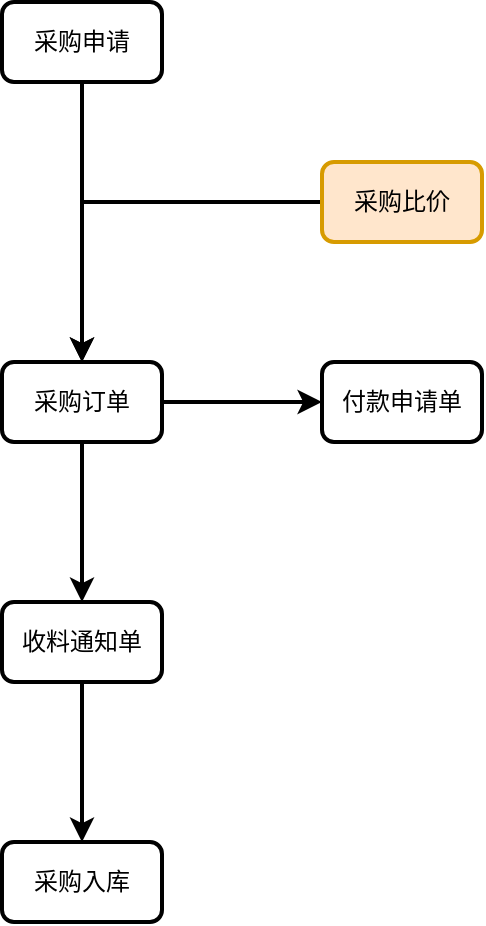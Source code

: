 <mxfile version="10.8.8" type="github"><diagram id="9SU7SMe0II45xcZdjwld" name="采购流程"><mxGraphModel dx="840" dy="436" grid="1" gridSize="10" guides="1" tooltips="1" connect="1" arrows="1" fold="1" page="1" pageScale="1" pageWidth="827" pageHeight="1169" math="0" shadow="0"><root><mxCell id="BnN1mJJpQ30uRBeghjIK-0"/><mxCell id="BnN1mJJpQ30uRBeghjIK-1" parent="BnN1mJJpQ30uRBeghjIK-0"/><mxCell id="BnN1mJJpQ30uRBeghjIK-2" value="" style="edgeStyle=orthogonalEdgeStyle;rounded=0;orthogonalLoop=1;jettySize=auto;html=1;entryX=0.5;entryY=0;entryDx=0;entryDy=0;strokeWidth=2;" edge="1" parent="BnN1mJJpQ30uRBeghjIK-1" source="BnN1mJJpQ30uRBeghjIK-3" target="BnN1mJJpQ30uRBeghjIK-8"><mxGeometry relative="1" as="geometry"/></mxCell><mxCell id="BnN1mJJpQ30uRBeghjIK-3" value="采购申请" style="rounded=1;whiteSpace=wrap;html=1;strokeWidth=2;" vertex="1" parent="BnN1mJJpQ30uRBeghjIK-1"><mxGeometry x="80" y="50" width="80" height="40" as="geometry"/></mxCell><mxCell id="BnN1mJJpQ30uRBeghjIK-4" value="" style="edgeStyle=orthogonalEdgeStyle;rounded=0;orthogonalLoop=1;jettySize=auto;html=1;entryX=0.5;entryY=0;entryDx=0;entryDy=0;strokeWidth=2;" edge="1" parent="BnN1mJJpQ30uRBeghjIK-1" source="BnN1mJJpQ30uRBeghjIK-5" target="BnN1mJJpQ30uRBeghjIK-8"><mxGeometry relative="1" as="geometry"><mxPoint x="180" y="220" as="targetPoint"/></mxGeometry></mxCell><mxCell id="BnN1mJJpQ30uRBeghjIK-5" value="采购比价" style="rounded=1;whiteSpace=wrap;html=1;fillColor=#ffe6cc;strokeColor=#d79b00;strokeWidth=2;" vertex="1" parent="BnN1mJJpQ30uRBeghjIK-1"><mxGeometry x="240" y="130" width="80" height="40" as="geometry"/></mxCell><mxCell id="BnN1mJJpQ30uRBeghjIK-6" value="" style="edgeStyle=orthogonalEdgeStyle;rounded=0;orthogonalLoop=1;jettySize=auto;html=1;strokeWidth=2;" edge="1" parent="BnN1mJJpQ30uRBeghjIK-1" source="BnN1mJJpQ30uRBeghjIK-8" target="BnN1mJJpQ30uRBeghjIK-11"><mxGeometry relative="1" as="geometry"/></mxCell><mxCell id="BnN1mJJpQ30uRBeghjIK-7" value="" style="edgeStyle=orthogonalEdgeStyle;rounded=0;orthogonalLoop=1;jettySize=auto;html=1;strokeWidth=2;" edge="1" parent="BnN1mJJpQ30uRBeghjIK-1" source="BnN1mJJpQ30uRBeghjIK-8" target="BnN1mJJpQ30uRBeghjIK-9"><mxGeometry relative="1" as="geometry"/></mxCell><mxCell id="BnN1mJJpQ30uRBeghjIK-8" value="采购订单" style="rounded=1;whiteSpace=wrap;html=1;strokeWidth=2;" vertex="1" parent="BnN1mJJpQ30uRBeghjIK-1"><mxGeometry x="80" y="230" width="80" height="40" as="geometry"/></mxCell><mxCell id="BnN1mJJpQ30uRBeghjIK-9" value="付款申请单" style="rounded=1;whiteSpace=wrap;html=1;strokeWidth=2;" vertex="1" parent="BnN1mJJpQ30uRBeghjIK-1"><mxGeometry x="240" y="230" width="80" height="40" as="geometry"/></mxCell><mxCell id="BnN1mJJpQ30uRBeghjIK-10" value="" style="edgeStyle=orthogonalEdgeStyle;rounded=0;orthogonalLoop=1;jettySize=auto;html=1;strokeWidth=2;" edge="1" parent="BnN1mJJpQ30uRBeghjIK-1" source="BnN1mJJpQ30uRBeghjIK-11" target="BnN1mJJpQ30uRBeghjIK-12"><mxGeometry relative="1" as="geometry"/></mxCell><mxCell id="BnN1mJJpQ30uRBeghjIK-11" value="收料通知单" style="rounded=1;whiteSpace=wrap;html=1;strokeWidth=2;" vertex="1" parent="BnN1mJJpQ30uRBeghjIK-1"><mxGeometry x="80" y="350" width="80" height="40" as="geometry"/></mxCell><mxCell id="BnN1mJJpQ30uRBeghjIK-12" value="采购入库&lt;br&gt;" style="rounded=1;whiteSpace=wrap;html=1;strokeWidth=2;" vertex="1" parent="BnN1mJJpQ30uRBeghjIK-1"><mxGeometry x="80" y="470" width="80" height="40" as="geometry"/></mxCell></root></mxGraphModel></diagram><diagram id="ffYdJT-XFeB85Uy6v92Y" name="采购订单"><mxGraphModel dx="988" dy="1682" grid="1" gridSize="10" guides="1" tooltips="1" connect="1" arrows="1" fold="1" page="1" pageScale="1" pageWidth="827" pageHeight="1169" math="0" shadow="0"><root><mxCell id="0"/><mxCell id="1" parent="0"/><mxCell id="v7qbSXmd2wotJv9jxuf7-5" style="edgeStyle=orthogonalEdgeStyle;rounded=0;orthogonalLoop=1;jettySize=auto;html=1;exitX=0.5;exitY=1;exitDx=0;exitDy=0;entryX=0.5;entryY=0;entryDx=0;entryDy=0;strokeWidth=2;" parent="1" source="v7qbSXmd2wotJv9jxuf7-1" target="v7qbSXmd2wotJv9jxuf7-4" edge="1"><mxGeometry relative="1" as="geometry"/></mxCell><mxCell id="Iau8v4EFnwcn5ndCrO1W-4" value="生产一部" style="text;html=1;resizable=0;points=[];align=center;verticalAlign=middle;labelBackgroundColor=#ffffff;" parent="v7qbSXmd2wotJv9jxuf7-5" vertex="1" connectable="0"><mxGeometry x="0.375" y="3" relative="1" as="geometry"><mxPoint as="offset"/></mxGeometry></mxCell><mxCell id="Iau8v4EFnwcn5ndCrO1W-3" style="edgeStyle=orthogonalEdgeStyle;rounded=0;orthogonalLoop=1;jettySize=auto;html=1;exitX=0.5;exitY=1;exitDx=0;exitDy=0;strokeWidth=2;" parent="1" source="v7qbSXmd2wotJv9jxuf7-1" target="Iau8v4EFnwcn5ndCrO1W-1" edge="1"><mxGeometry relative="1" as="geometry"><Array as="points"><mxPoint x="280" y="-930"/><mxPoint x="440" y="-930"/></Array></mxGeometry></mxCell><mxCell id="Iau8v4EFnwcn5ndCrO1W-5" value="生产二部" style="text;html=1;resizable=0;points=[];align=center;verticalAlign=middle;labelBackgroundColor=#ffffff;" parent="Iau8v4EFnwcn5ndCrO1W-3" vertex="1" connectable="0"><mxGeometry x="0.008" y="-3" relative="1" as="geometry"><mxPoint as="offset"/></mxGeometry></mxCell><mxCell id="ZMKHJREmC-DApjeurCwr-8" style="edgeStyle=orthogonalEdgeStyle;rounded=0;orthogonalLoop=1;jettySize=auto;html=1;exitX=0.5;exitY=1;exitDx=0;exitDy=0;strokeWidth=2;" edge="1" parent="1" source="v7qbSXmd2wotJv9jxuf7-1" target="ZMKHJREmC-DApjeurCwr-4"><mxGeometry relative="1" as="geometry"><Array as="points"><mxPoint x="280" y="-930"/><mxPoint x="120" y="-930"/></Array></mxGeometry></mxCell><mxCell id="ZMKHJREmC-DApjeurCwr-9" value="行政部" style="text;html=1;resizable=0;points=[];align=center;verticalAlign=middle;labelBackgroundColor=#ffffff;" vertex="1" connectable="0" parent="ZMKHJREmC-DApjeurCwr-8"><mxGeometry x="0.058" relative="1" as="geometry"><mxPoint as="offset"/></mxGeometry></mxCell><mxCell id="v7qbSXmd2wotJv9jxuf7-1" value="采购订单" style="rounded=1;whiteSpace=wrap;html=1;strokeWidth=2;" parent="1" vertex="1"><mxGeometry x="240" y="-1000" width="80" height="40" as="geometry"/></mxCell><mxCell id="v7qbSXmd2wotJv9jxuf7-7" value="" style="edgeStyle=orthogonalEdgeStyle;rounded=0;orthogonalLoop=1;jettySize=auto;html=1;strokeWidth=2;" parent="1" source="v7qbSXmd2wotJv9jxuf7-4" target="v7qbSXmd2wotJv9jxuf7-6" edge="1"><mxGeometry relative="1" as="geometry"/></mxCell><mxCell id="v7qbSXmd2wotJv9jxuf7-4" value="采购总监" style="rounded=0;whiteSpace=wrap;html=1;strokeWidth=2;" parent="1" vertex="1"><mxGeometry x="240" y="-880" width="80" height="40" as="geometry"/></mxCell><mxCell id="ZMKHJREmC-DApjeurCwr-7" style="edgeStyle=orthogonalEdgeStyle;rounded=0;orthogonalLoop=1;jettySize=auto;html=1;exitX=1;exitY=0.5;exitDx=0;exitDy=0;entryX=0;entryY=0.5;entryDx=0;entryDy=0;strokeWidth=2;" edge="1" parent="1" source="ZMKHJREmC-DApjeurCwr-4" target="v7qbSXmd2wotJv9jxuf7-4"><mxGeometry relative="1" as="geometry"/></mxCell><mxCell id="ZMKHJREmC-DApjeurCwr-4" value="行政人力资源总监" style="rounded=0;whiteSpace=wrap;html=1;strokeWidth=2;" vertex="1" parent="1"><mxGeometry x="80" y="-880" width="80" height="40" as="geometry"/></mxCell><mxCell id="ZMKHJREmC-DApjeurCwr-6" style="edgeStyle=orthogonalEdgeStyle;rounded=0;orthogonalLoop=1;jettySize=auto;html=1;exitX=0;exitY=0.5;exitDx=0;exitDy=0;entryX=1;entryY=0.5;entryDx=0;entryDy=0;strokeWidth=2;" edge="1" parent="1" source="Iau8v4EFnwcn5ndCrO1W-1" target="v7qbSXmd2wotJv9jxuf7-4"><mxGeometry relative="1" as="geometry"/></mxCell><mxCell id="Iau8v4EFnwcn5ndCrO1W-1" value="合伙人" style="rounded=0;whiteSpace=wrap;html=1;strokeWidth=2;" parent="1" vertex="1"><mxGeometry x="400" y="-880" width="80" height="40" as="geometry"/></mxCell><mxCell id="v7qbSXmd2wotJv9jxuf7-9" value="" style="edgeStyle=orthogonalEdgeStyle;rounded=0;orthogonalLoop=1;jettySize=auto;html=1;strokeWidth=2;" parent="1" source="v7qbSXmd2wotJv9jxuf7-6" target="v7qbSXmd2wotJv9jxuf7-8" edge="1"><mxGeometry relative="1" as="geometry"/></mxCell><mxCell id="v7qbSXmd2wotJv9jxuf7-6" value="副总裁" style="rounded=0;whiteSpace=wrap;html=1;strokeWidth=2;" parent="1" vertex="1"><mxGeometry x="240" y="-800" width="80" height="40" as="geometry"/></mxCell><mxCell id="Iau8v4EFnwcn5ndCrO1W-7" value="" style="edgeStyle=orthogonalEdgeStyle;rounded=0;orthogonalLoop=1;jettySize=auto;html=1;strokeWidth=2;" parent="1" source="v7qbSXmd2wotJv9jxuf7-8" target="Iau8v4EFnwcn5ndCrO1W-6" edge="1"><mxGeometry relative="1" as="geometry"/></mxCell><mxCell id="v7qbSXmd2wotJv9jxuf7-8" value="总裁" style="rounded=0;whiteSpace=wrap;html=1;strokeWidth=2;" parent="1" vertex="1"><mxGeometry x="240" y="-720" width="80" height="40" as="geometry"/></mxCell><mxCell id="Iau8v4EFnwcn5ndCrO1W-9" value="" style="edgeStyle=orthogonalEdgeStyle;rounded=0;orthogonalLoop=1;jettySize=auto;html=1;strokeWidth=2;" parent="1" source="Iau8v4EFnwcn5ndCrO1W-6" target="Iau8v4EFnwcn5ndCrO1W-8" edge="1"><mxGeometry relative="1" as="geometry"/></mxCell><mxCell id="Iau8v4EFnwcn5ndCrO1W-14" value="原材料&lt;br&gt;" style="text;html=1;resizable=0;points=[];align=center;verticalAlign=middle;labelBackgroundColor=#ffffff;" parent="Iau8v4EFnwcn5ndCrO1W-9" vertex="1" connectable="0"><mxGeometry x="-0.05" y="-2" relative="1" as="geometry"><mxPoint as="offset"/></mxGeometry></mxCell><mxCell id="Iau8v4EFnwcn5ndCrO1W-12" style="edgeStyle=orthogonalEdgeStyle;rounded=0;orthogonalLoop=1;jettySize=auto;html=1;exitX=1;exitY=0.5;exitDx=0;exitDy=0;entryX=0.5;entryY=0;entryDx=0;entryDy=0;strokeWidth=2;" parent="1" source="Iau8v4EFnwcn5ndCrO1W-6" target="Iau8v4EFnwcn5ndCrO1W-10" edge="1"><mxGeometry relative="1" as="geometry"/></mxCell><mxCell id="Iau8v4EFnwcn5ndCrO1W-13" value="固定资产" style="text;html=1;resizable=0;points=[];align=center;verticalAlign=middle;labelBackgroundColor=#ffffff;" parent="Iau8v4EFnwcn5ndCrO1W-12" vertex="1" connectable="0"><mxGeometry x="-0.044" y="-4" relative="1" as="geometry"><mxPoint x="-26" y="-14" as="offset"/></mxGeometry></mxCell><mxCell id="Iau8v4EFnwcn5ndCrO1W-6" value="总裁" style="rounded=0;whiteSpace=wrap;html=1;strokeWidth=2;" parent="1" vertex="1"><mxGeometry x="240" y="-640" width="80" height="40" as="geometry"/></mxCell><mxCell id="ZMKHJREmC-DApjeurCwr-2" style="edgeStyle=orthogonalEdgeStyle;rounded=0;orthogonalLoop=1;jettySize=auto;html=1;exitX=0.5;exitY=1;exitDx=0;exitDy=0;strokeWidth=2;" edge="1" parent="1" source="Iau8v4EFnwcn5ndCrO1W-8" target="ZMKHJREmC-DApjeurCwr-1"><mxGeometry relative="1" as="geometry"/></mxCell><mxCell id="Iau8v4EFnwcn5ndCrO1W-8" value="副董事长" style="rounded=0;whiteSpace=wrap;html=1;strokeWidth=2;" parent="1" vertex="1"><mxGeometry x="240" y="-550" width="80" height="40" as="geometry"/></mxCell><mxCell id="ZMKHJREmC-DApjeurCwr-3" style="edgeStyle=orthogonalEdgeStyle;rounded=0;orthogonalLoop=1;jettySize=auto;html=1;exitX=0.5;exitY=1;exitDx=0;exitDy=0;entryX=0.5;entryY=0;entryDx=0;entryDy=0;strokeWidth=2;" edge="1" parent="1" source="Iau8v4EFnwcn5ndCrO1W-10" target="ZMKHJREmC-DApjeurCwr-1"><mxGeometry relative="1" as="geometry"><Array as="points"><mxPoint x="440" y="-490"/><mxPoint x="280" y="-490"/></Array></mxGeometry></mxCell><mxCell id="Iau8v4EFnwcn5ndCrO1W-10" value="董事长" style="rounded=0;whiteSpace=wrap;html=1;strokeWidth=2;" parent="1" vertex="1"><mxGeometry x="400" y="-585" width="80" height="40" as="geometry"/></mxCell><mxCell id="ZMKHJREmC-DApjeurCwr-1" value="结束" style="rounded=1;whiteSpace=wrap;html=1;strokeWidth=2;" vertex="1" parent="1"><mxGeometry x="240" y="-460" width="80" height="40" as="geometry"/></mxCell></root></mxGraphModel></diagram><diagram id="gsVilw-l15FhlHj9OvpG" name="采购申请"><mxGraphModel dx="840" dy="436" grid="1" gridSize="10" guides="1" tooltips="1" connect="1" arrows="1" fold="1" page="1" pageScale="1" pageWidth="827" pageHeight="1169" math="0" shadow="0"><root><mxCell id="D7wvGLCFZTNOXHljMlzf-0"/><mxCell id="D7wvGLCFZTNOXHljMlzf-1" parent="D7wvGLCFZTNOXHljMlzf-0"/><mxCell id="D7wvGLCFZTNOXHljMlzf-3" value="" style="edgeStyle=orthogonalEdgeStyle;rounded=0;orthogonalLoop=1;jettySize=auto;html=1;entryX=0.5;entryY=0;entryDx=0;entryDy=0;strokeWidth=2;" edge="1" parent="D7wvGLCFZTNOXHljMlzf-1" source="D7wvGLCFZTNOXHljMlzf-4" target="D7wvGLCFZTNOXHljMlzf-9"><mxGeometry relative="1" as="geometry"/></mxCell><mxCell id="D7wvGLCFZTNOXHljMlzf-4" value="采购申请" style="rounded=1;whiteSpace=wrap;html=1;strokeWidth=2;" vertex="1" parent="D7wvGLCFZTNOXHljMlzf-1"><mxGeometry x="150" y="40" width="80" height="40" as="geometry"/></mxCell><mxCell id="D7wvGLCFZTNOXHljMlzf-5" value="" style="edgeStyle=orthogonalEdgeStyle;rounded=0;orthogonalLoop=1;jettySize=auto;html=1;entryX=0.5;entryY=0;entryDx=0;entryDy=0;strokeWidth=2;" edge="1" parent="D7wvGLCFZTNOXHljMlzf-1" source="D7wvGLCFZTNOXHljMlzf-6" target="D7wvGLCFZTNOXHljMlzf-9"><mxGeometry relative="1" as="geometry"><mxPoint x="250" y="210" as="targetPoint"/></mxGeometry></mxCell><mxCell id="D7wvGLCFZTNOXHljMlzf-6" value="采购比价" style="rounded=1;whiteSpace=wrap;html=1;fillColor=#ffe6cc;strokeColor=#d79b00;strokeWidth=2;" vertex="1" parent="D7wvGLCFZTNOXHljMlzf-1"><mxGeometry x="310" y="140" width="80" height="40" as="geometry"/></mxCell><mxCell id="D7wvGLCFZTNOXHljMlzf-7" value="" style="edgeStyle=orthogonalEdgeStyle;rounded=0;orthogonalLoop=1;jettySize=auto;html=1;strokeWidth=2;" edge="1" parent="D7wvGLCFZTNOXHljMlzf-1" source="D7wvGLCFZTNOXHljMlzf-9" target="D7wvGLCFZTNOXHljMlzf-12"><mxGeometry relative="1" as="geometry"/></mxCell><mxCell id="D7wvGLCFZTNOXHljMlzf-8" value="" style="edgeStyle=orthogonalEdgeStyle;rounded=0;orthogonalLoop=1;jettySize=auto;html=1;strokeWidth=2;" edge="1" parent="D7wvGLCFZTNOXHljMlzf-1" source="D7wvGLCFZTNOXHljMlzf-9" target="D7wvGLCFZTNOXHljMlzf-10"><mxGeometry relative="1" as="geometry"/></mxCell><mxCell id="D7wvGLCFZTNOXHljMlzf-9" value="采购订单" style="rounded=1;whiteSpace=wrap;html=1;strokeWidth=2;" vertex="1" parent="D7wvGLCFZTNOXHljMlzf-1"><mxGeometry x="150" y="220" width="80" height="40" as="geometry"/></mxCell><mxCell id="D7wvGLCFZTNOXHljMlzf-10" value="付款申请单" style="rounded=1;whiteSpace=wrap;html=1;strokeWidth=2;" vertex="1" parent="D7wvGLCFZTNOXHljMlzf-1"><mxGeometry x="310" y="220" width="80" height="40" as="geometry"/></mxCell><mxCell id="D7wvGLCFZTNOXHljMlzf-11" value="" style="edgeStyle=orthogonalEdgeStyle;rounded=0;orthogonalLoop=1;jettySize=auto;html=1;strokeWidth=2;" edge="1" parent="D7wvGLCFZTNOXHljMlzf-1" source="D7wvGLCFZTNOXHljMlzf-12" target="D7wvGLCFZTNOXHljMlzf-13"><mxGeometry relative="1" as="geometry"/></mxCell><mxCell id="D7wvGLCFZTNOXHljMlzf-12" value="收料通知单" style="rounded=1;whiteSpace=wrap;html=1;strokeWidth=2;" vertex="1" parent="D7wvGLCFZTNOXHljMlzf-1"><mxGeometry x="150" y="340" width="80" height="40" as="geometry"/></mxCell><mxCell id="D7wvGLCFZTNOXHljMlzf-13" value="采购入库&lt;br&gt;" style="rounded=1;whiteSpace=wrap;html=1;strokeWidth=2;" vertex="1" parent="D7wvGLCFZTNOXHljMlzf-1"><mxGeometry x="150" y="460" width="80" height="40" as="geometry"/></mxCell></root></mxGraphModel></diagram></mxfile>